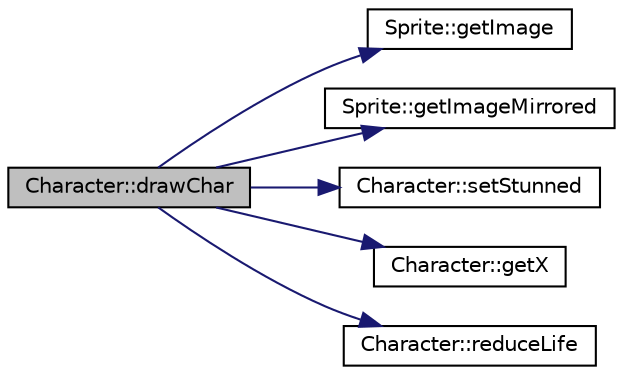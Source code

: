 digraph "Character::drawChar"
{
  edge [fontname="Helvetica",fontsize="10",labelfontname="Helvetica",labelfontsize="10"];
  node [fontname="Helvetica",fontsize="10",shape=record];
  rankdir="LR";
  Node1 [label="Character::drawChar",height=0.2,width=0.4,color="black", fillcolor="grey75", style="filled", fontcolor="black"];
  Node1 -> Node2 [color="midnightblue",fontsize="10",style="solid",fontname="Helvetica"];
  Node2 [label="Sprite::getImage",height=0.2,width=0.4,color="black", fillcolor="white", style="filled",URL="$class_sprite.html#a37b20fb41171754d6cc893a1efe9cea8",tooltip="Gibt das Bild zurück. "];
  Node1 -> Node3 [color="midnightblue",fontsize="10",style="solid",fontname="Helvetica"];
  Node3 [label="Sprite::getImageMirrored",height=0.2,width=0.4,color="black", fillcolor="white", style="filled",URL="$class_sprite.html#a791c9dfd90379dfcc2466b0049b41967",tooltip="Gibt das Bild zurück. "];
  Node1 -> Node4 [color="midnightblue",fontsize="10",style="solid",fontname="Helvetica"];
  Node4 [label="Character::setStunned",height=0.2,width=0.4,color="black", fillcolor="white", style="filled",URL="$class_character.html#a374c40a183c8c1795b10004a07b36fd7",tooltip="Setzt den Charakter auf stunned oder nicht. "];
  Node1 -> Node5 [color="midnightblue",fontsize="10",style="solid",fontname="Helvetica"];
  Node5 [label="Character::getX",height=0.2,width=0.4,color="black", fillcolor="white", style="filled",URL="$class_character.html#a4b4280b04c7b8839ffb46bb3be4cb490",tooltip="Gibt den aktuellen X-Wert zurück den der Charakter hat. "];
  Node1 -> Node6 [color="midnightblue",fontsize="10",style="solid",fontname="Helvetica"];
  Node6 [label="Character::reduceLife",height=0.2,width=0.4,color="black", fillcolor="white", style="filled",URL="$class_character.html#aacbdc7590f8a9f6b295117a9675e2ab5",tooltip="Verringert das Leben des Charakteres. "];
}
